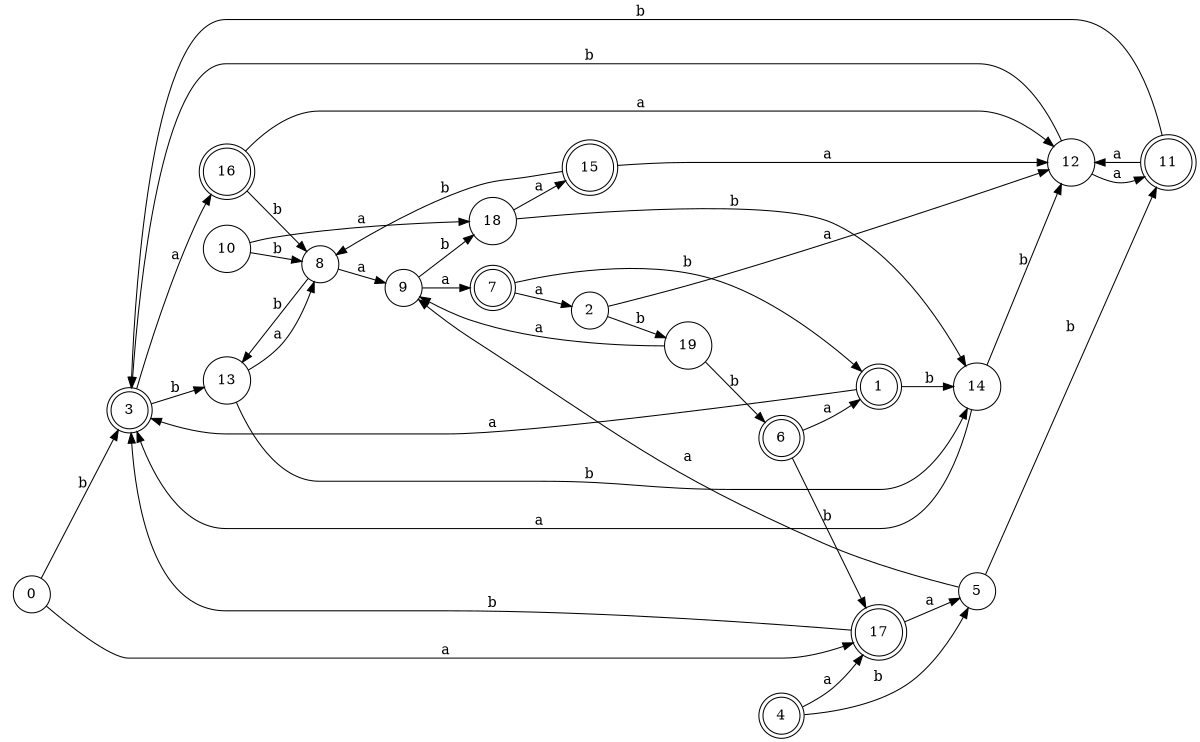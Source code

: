 digraph n16_2 {
__start0 [label="" shape="none"];

rankdir=LR;
size="8,5";

s0 [style="filled", color="black", fillcolor="white" shape="circle", label="0"];
s1 [style="rounded,filled", color="black", fillcolor="white" shape="doublecircle", label="1"];
s2 [style="filled", color="black", fillcolor="white" shape="circle", label="2"];
s3 [style="rounded,filled", color="black", fillcolor="white" shape="doublecircle", label="3"];
s4 [style="rounded,filled", color="black", fillcolor="white" shape="doublecircle", label="4"];
s5 [style="filled", color="black", fillcolor="white" shape="circle", label="5"];
s6 [style="rounded,filled", color="black", fillcolor="white" shape="doublecircle", label="6"];
s7 [style="rounded,filled", color="black", fillcolor="white" shape="doublecircle", label="7"];
s8 [style="filled", color="black", fillcolor="white" shape="circle", label="8"];
s9 [style="filled", color="black", fillcolor="white" shape="circle", label="9"];
s10 [style="filled", color="black", fillcolor="white" shape="circle", label="10"];
s11 [style="rounded,filled", color="black", fillcolor="white" shape="doublecircle", label="11"];
s12 [style="filled", color="black", fillcolor="white" shape="circle", label="12"];
s13 [style="filled", color="black", fillcolor="white" shape="circle", label="13"];
s14 [style="filled", color="black", fillcolor="white" shape="circle", label="14"];
s15 [style="rounded,filled", color="black", fillcolor="white" shape="doublecircle", label="15"];
s16 [style="rounded,filled", color="black", fillcolor="white" shape="doublecircle", label="16"];
s17 [style="rounded,filled", color="black", fillcolor="white" shape="doublecircle", label="17"];
s18 [style="filled", color="black", fillcolor="white" shape="circle", label="18"];
s19 [style="filled", color="black", fillcolor="white" shape="circle", label="19"];
s0 -> s17 [label="a"];
s0 -> s3 [label="b"];
s1 -> s3 [label="a"];
s1 -> s14 [label="b"];
s2 -> s12 [label="a"];
s2 -> s19 [label="b"];
s3 -> s16 [label="a"];
s3 -> s13 [label="b"];
s4 -> s17 [label="a"];
s4 -> s5 [label="b"];
s5 -> s9 [label="a"];
s5 -> s11 [label="b"];
s6 -> s1 [label="a"];
s6 -> s17 [label="b"];
s7 -> s2 [label="a"];
s7 -> s1 [label="b"];
s8 -> s9 [label="a"];
s8 -> s13 [label="b"];
s9 -> s7 [label="a"];
s9 -> s18 [label="b"];
s10 -> s18 [label="a"];
s10 -> s8 [label="b"];
s11 -> s12 [label="a"];
s11 -> s3 [label="b"];
s12 -> s11 [label="a"];
s12 -> s3 [label="b"];
s13 -> s8 [label="a"];
s13 -> s14 [label="b"];
s14 -> s3 [label="a"];
s14 -> s12 [label="b"];
s15 -> s12 [label="a"];
s15 -> s8 [label="b"];
s16 -> s12 [label="a"];
s16 -> s8 [label="b"];
s17 -> s5 [label="a"];
s17 -> s3 [label="b"];
s18 -> s15 [label="a"];
s18 -> s14 [label="b"];
s19 -> s9 [label="a"];
s19 -> s6 [label="b"];

}